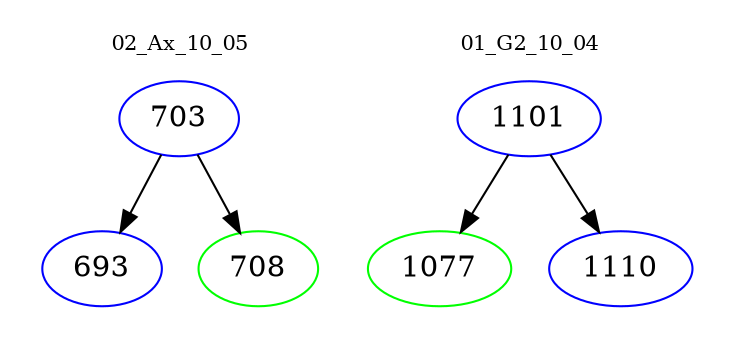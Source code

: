 digraph{
subgraph cluster_0 {
color = white
label = "02_Ax_10_05";
fontsize=10;
T0_703 [label="703", color="blue"]
T0_703 -> T0_693 [color="black"]
T0_693 [label="693", color="blue"]
T0_703 -> T0_708 [color="black"]
T0_708 [label="708", color="green"]
}
subgraph cluster_1 {
color = white
label = "01_G2_10_04";
fontsize=10;
T1_1101 [label="1101", color="blue"]
T1_1101 -> T1_1077 [color="black"]
T1_1077 [label="1077", color="green"]
T1_1101 -> T1_1110 [color="black"]
T1_1110 [label="1110", color="blue"]
}
}
